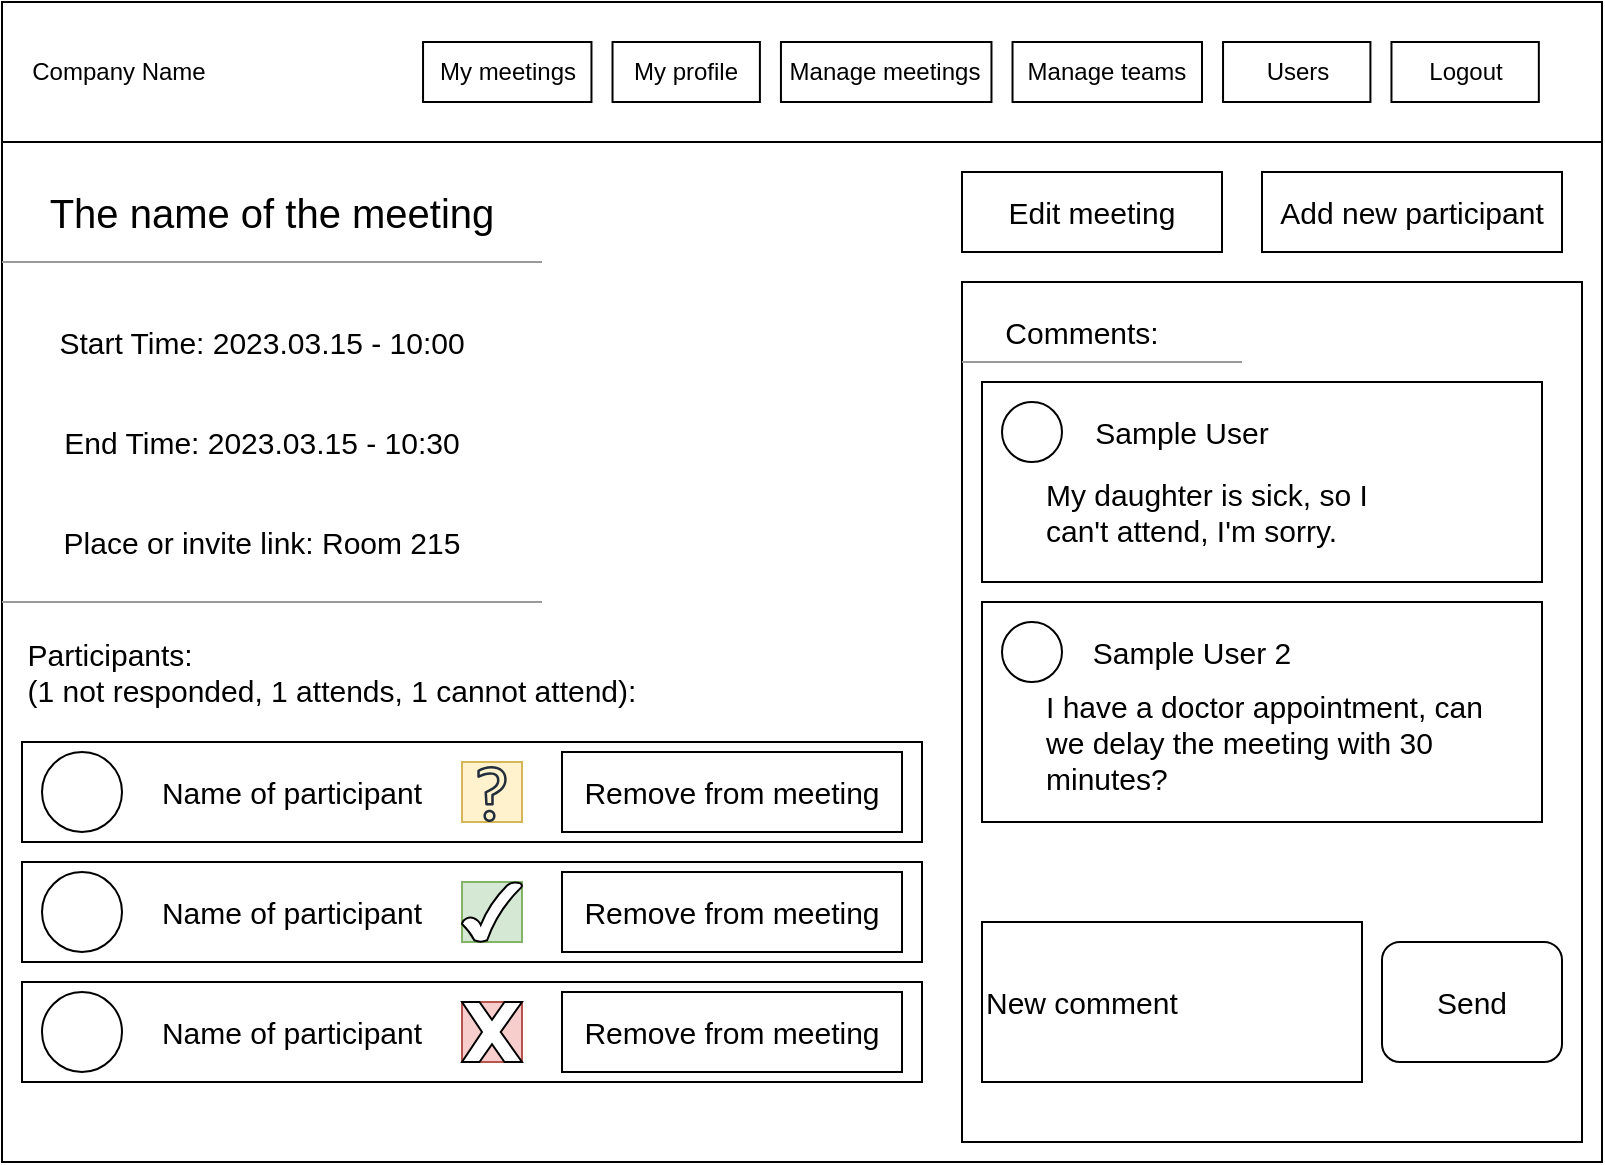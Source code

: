 <mxfile version="20.8.16" type="device"><diagram id="4ILzOliwVjyRYVdRDfH_" name="1 oldal"><mxGraphModel dx="1050" dy="621" grid="1" gridSize="10" guides="1" tooltips="1" connect="1" arrows="1" fold="1" page="1" pageScale="1" pageWidth="827" pageHeight="1169" math="0" shadow="0"><root><mxCell id="0"/><mxCell id="1" parent="0"/><mxCell id="EwhIhMpc01cpXbXBkx0_-1" value="" style="rounded=0;whiteSpace=wrap;html=1;" vertex="1" parent="1"><mxGeometry x="10" y="10" width="800" height="580" as="geometry"/></mxCell><mxCell id="EwhIhMpc01cpXbXBkx0_-10" value="" style="group" vertex="1" connectable="0" parent="1"><mxGeometry x="10" y="10" width="800" height="70" as="geometry"/></mxCell><mxCell id="EwhIhMpc01cpXbXBkx0_-2" value="" style="rounded=0;whiteSpace=wrap;html=1;" vertex="1" parent="EwhIhMpc01cpXbXBkx0_-10"><mxGeometry width="800" height="70" as="geometry"/></mxCell><mxCell id="EwhIhMpc01cpXbXBkx0_-3" value="Company Name" style="text;html=1;strokeColor=none;fillColor=none;align=center;verticalAlign=middle;whiteSpace=wrap;rounded=0;" vertex="1" parent="EwhIhMpc01cpXbXBkx0_-10"><mxGeometry x="10.526" y="20" width="94.737" height="30" as="geometry"/></mxCell><mxCell id="EwhIhMpc01cpXbXBkx0_-4" value="Logout" style="rounded=0;whiteSpace=wrap;html=1;" vertex="1" parent="EwhIhMpc01cpXbXBkx0_-10"><mxGeometry x="694.737" y="20" width="73.684" height="30" as="geometry"/></mxCell><mxCell id="EwhIhMpc01cpXbXBkx0_-5" value="Users" style="rounded=0;whiteSpace=wrap;html=1;" vertex="1" parent="EwhIhMpc01cpXbXBkx0_-10"><mxGeometry x="610.526" y="20" width="73.684" height="30" as="geometry"/></mxCell><mxCell id="EwhIhMpc01cpXbXBkx0_-6" value="Manage teams" style="rounded=0;whiteSpace=wrap;html=1;" vertex="1" parent="EwhIhMpc01cpXbXBkx0_-10"><mxGeometry x="505.263" y="20" width="94.737" height="30" as="geometry"/></mxCell><mxCell id="EwhIhMpc01cpXbXBkx0_-7" value="Manage meetings" style="rounded=0;whiteSpace=wrap;html=1;" vertex="1" parent="EwhIhMpc01cpXbXBkx0_-10"><mxGeometry x="389.474" y="20" width="105.263" height="30" as="geometry"/></mxCell><mxCell id="EwhIhMpc01cpXbXBkx0_-8" value="My profile" style="rounded=0;whiteSpace=wrap;html=1;" vertex="1" parent="EwhIhMpc01cpXbXBkx0_-10"><mxGeometry x="305.263" y="20" width="73.684" height="30" as="geometry"/></mxCell><mxCell id="EwhIhMpc01cpXbXBkx0_-9" value="My meetings" style="rounded=0;whiteSpace=wrap;html=1;" vertex="1" parent="EwhIhMpc01cpXbXBkx0_-10"><mxGeometry x="210.526" y="20" width="84.211" height="30" as="geometry"/></mxCell><mxCell id="EwhIhMpc01cpXbXBkx0_-11" value="&lt;font style=&quot;font-size: 20px;&quot;&gt;The name of the meeting&lt;/font&gt;" style="text;html=1;strokeColor=none;fillColor=none;align=center;verticalAlign=middle;whiteSpace=wrap;rounded=0;" vertex="1" parent="1"><mxGeometry x="10" y="90" width="270" height="50" as="geometry"/></mxCell><mxCell id="EwhIhMpc01cpXbXBkx0_-17" value="" style="verticalLabelPosition=bottom;shadow=0;dashed=0;align=center;html=1;verticalAlign=top;strokeWidth=1;shape=mxgraph.mockup.markup.line;strokeColor=#999999;fontSize=20;" vertex="1" parent="1"><mxGeometry x="10" y="130" width="270" height="20" as="geometry"/></mxCell><mxCell id="EwhIhMpc01cpXbXBkx0_-19" value="&lt;font style=&quot;font-size: 15px;&quot;&gt;Start Time: 2023.03.15 - 10:00&lt;/font&gt;" style="text;html=1;strokeColor=none;fillColor=none;align=center;verticalAlign=middle;whiteSpace=wrap;rounded=0;fontSize=19;" vertex="1" parent="1"><mxGeometry x="20" y="160" width="240" height="40" as="geometry"/></mxCell><mxCell id="EwhIhMpc01cpXbXBkx0_-20" value="&lt;font style=&quot;font-size: 15px;&quot;&gt;End Time: 2023.03.15 - 10:30&lt;/font&gt;" style="text;html=1;strokeColor=none;fillColor=none;align=center;verticalAlign=middle;whiteSpace=wrap;rounded=0;fontSize=19;" vertex="1" parent="1"><mxGeometry x="20" y="210" width="240" height="40" as="geometry"/></mxCell><mxCell id="EwhIhMpc01cpXbXBkx0_-21" value="&lt;font style=&quot;font-size: 15px;&quot;&gt;Place or invite link: Room 215&lt;/font&gt;" style="text;html=1;strokeColor=none;fillColor=none;align=center;verticalAlign=middle;whiteSpace=wrap;rounded=0;fontSize=19;" vertex="1" parent="1"><mxGeometry x="20" y="260" width="240" height="40" as="geometry"/></mxCell><mxCell id="EwhIhMpc01cpXbXBkx0_-22" value="" style="verticalLabelPosition=bottom;shadow=0;dashed=0;align=center;html=1;verticalAlign=top;strokeWidth=1;shape=mxgraph.mockup.markup.line;strokeColor=#999999;fontSize=15;" vertex="1" parent="1"><mxGeometry x="10" y="300" width="270" height="20" as="geometry"/></mxCell><mxCell id="EwhIhMpc01cpXbXBkx0_-23" value="&lt;div style=&quot;text-align: left;&quot;&gt;&lt;span style=&quot;background-color: initial;&quot;&gt;Participants:&lt;/span&gt;&lt;/div&gt;(1 not responded, 1 attends, 1 cannot attend):" style="text;html=1;strokeColor=none;fillColor=none;align=center;verticalAlign=middle;whiteSpace=wrap;rounded=0;fontSize=15;" vertex="1" parent="1"><mxGeometry x="20" y="330" width="310" height="30" as="geometry"/></mxCell><mxCell id="EwhIhMpc01cpXbXBkx0_-35" value="" style="group" vertex="1" connectable="0" parent="1"><mxGeometry x="20" y="380" width="450" height="50" as="geometry"/></mxCell><mxCell id="EwhIhMpc01cpXbXBkx0_-24" value="" style="rounded=0;whiteSpace=wrap;html=1;fontSize=15;" vertex="1" parent="EwhIhMpc01cpXbXBkx0_-35"><mxGeometry width="450" height="50" as="geometry"/></mxCell><mxCell id="EwhIhMpc01cpXbXBkx0_-25" value="" style="ellipse;whiteSpace=wrap;html=1;aspect=fixed;fontSize=15;" vertex="1" parent="EwhIhMpc01cpXbXBkx0_-35"><mxGeometry x="10" y="5" width="40" height="40" as="geometry"/></mxCell><mxCell id="EwhIhMpc01cpXbXBkx0_-26" value="Name of participant" style="text;html=1;strokeColor=none;fillColor=none;align=center;verticalAlign=middle;whiteSpace=wrap;rounded=0;fontSize=15;" vertex="1" parent="EwhIhMpc01cpXbXBkx0_-35"><mxGeometry x="60" y="10" width="150" height="30" as="geometry"/></mxCell><mxCell id="EwhIhMpc01cpXbXBkx0_-28" value="" style="whiteSpace=wrap;html=1;aspect=fixed;fontSize=15;fillColor=#fff2cc;strokeColor=#d6b656;" vertex="1" parent="EwhIhMpc01cpXbXBkx0_-35"><mxGeometry x="220" y="10" width="30" height="30" as="geometry"/></mxCell><mxCell id="EwhIhMpc01cpXbXBkx0_-30" value="Remove from meeting" style="rounded=0;whiteSpace=wrap;html=1;fontSize=15;" vertex="1" parent="EwhIhMpc01cpXbXBkx0_-35"><mxGeometry x="270" y="5" width="170" height="40" as="geometry"/></mxCell><mxCell id="EwhIhMpc01cpXbXBkx0_-51" value="" style="sketch=0;outlineConnect=0;fontColor=#232F3E;gradientColor=none;fillColor=#232F3D;strokeColor=none;dashed=0;verticalLabelPosition=bottom;verticalAlign=top;align=center;html=1;fontSize=12;fontStyle=0;aspect=fixed;pointerEvents=1;shape=mxgraph.aws4.question;" vertex="1" parent="EwhIhMpc01cpXbXBkx0_-35"><mxGeometry x="227.64" y="12" width="14.72" height="28" as="geometry"/></mxCell><mxCell id="EwhIhMpc01cpXbXBkx0_-36" value="" style="group" vertex="1" connectable="0" parent="1"><mxGeometry x="20" y="440" width="450" height="50" as="geometry"/></mxCell><mxCell id="EwhIhMpc01cpXbXBkx0_-37" value="" style="rounded=0;whiteSpace=wrap;html=1;fontSize=15;" vertex="1" parent="EwhIhMpc01cpXbXBkx0_-36"><mxGeometry width="450" height="50" as="geometry"/></mxCell><mxCell id="EwhIhMpc01cpXbXBkx0_-38" value="" style="ellipse;whiteSpace=wrap;html=1;aspect=fixed;fontSize=15;" vertex="1" parent="EwhIhMpc01cpXbXBkx0_-36"><mxGeometry x="10" y="5" width="40" height="40" as="geometry"/></mxCell><mxCell id="EwhIhMpc01cpXbXBkx0_-39" value="Name of participant" style="text;html=1;strokeColor=none;fillColor=none;align=center;verticalAlign=middle;whiteSpace=wrap;rounded=0;fontSize=15;" vertex="1" parent="EwhIhMpc01cpXbXBkx0_-36"><mxGeometry x="60" y="10" width="150" height="30" as="geometry"/></mxCell><mxCell id="EwhIhMpc01cpXbXBkx0_-40" value="" style="whiteSpace=wrap;html=1;aspect=fixed;fontSize=15;fillColor=#d5e8d4;strokeColor=#82b366;" vertex="1" parent="EwhIhMpc01cpXbXBkx0_-36"><mxGeometry x="220" y="10" width="30" height="30" as="geometry"/></mxCell><mxCell id="EwhIhMpc01cpXbXBkx0_-41" value="Remove from meeting" style="rounded=0;whiteSpace=wrap;html=1;fontSize=15;" vertex="1" parent="EwhIhMpc01cpXbXBkx0_-36"><mxGeometry x="270" y="5" width="170" height="40" as="geometry"/></mxCell><mxCell id="EwhIhMpc01cpXbXBkx0_-49" value="" style="verticalLabelPosition=bottom;verticalAlign=top;html=1;shape=mxgraph.basic.tick;fontSize=15;" vertex="1" parent="EwhIhMpc01cpXbXBkx0_-36"><mxGeometry x="220" y="10" width="30" height="30" as="geometry"/></mxCell><mxCell id="EwhIhMpc01cpXbXBkx0_-42" value="" style="group" vertex="1" connectable="0" parent="1"><mxGeometry x="20" y="500" width="450" height="50" as="geometry"/></mxCell><mxCell id="EwhIhMpc01cpXbXBkx0_-43" value="" style="rounded=0;whiteSpace=wrap;html=1;fontSize=15;" vertex="1" parent="EwhIhMpc01cpXbXBkx0_-42"><mxGeometry width="450" height="50" as="geometry"/></mxCell><mxCell id="EwhIhMpc01cpXbXBkx0_-44" value="" style="ellipse;whiteSpace=wrap;html=1;aspect=fixed;fontSize=15;" vertex="1" parent="EwhIhMpc01cpXbXBkx0_-42"><mxGeometry x="10" y="5" width="40" height="40" as="geometry"/></mxCell><mxCell id="EwhIhMpc01cpXbXBkx0_-45" value="Name of participant" style="text;html=1;strokeColor=none;fillColor=none;align=center;verticalAlign=middle;whiteSpace=wrap;rounded=0;fontSize=15;" vertex="1" parent="EwhIhMpc01cpXbXBkx0_-42"><mxGeometry x="60" y="10" width="150" height="30" as="geometry"/></mxCell><mxCell id="EwhIhMpc01cpXbXBkx0_-46" value="" style="whiteSpace=wrap;html=1;aspect=fixed;fontSize=15;fillColor=#f8cecc;strokeColor=#b85450;" vertex="1" parent="EwhIhMpc01cpXbXBkx0_-42"><mxGeometry x="220" y="10" width="30" height="30" as="geometry"/></mxCell><mxCell id="EwhIhMpc01cpXbXBkx0_-47" value="Remove from meeting" style="rounded=0;whiteSpace=wrap;html=1;fontSize=15;" vertex="1" parent="EwhIhMpc01cpXbXBkx0_-42"><mxGeometry x="270" y="5" width="170" height="40" as="geometry"/></mxCell><mxCell id="EwhIhMpc01cpXbXBkx0_-50" value="" style="verticalLabelPosition=bottom;verticalAlign=top;html=1;shape=mxgraph.basic.x;fontSize=15;" vertex="1" parent="EwhIhMpc01cpXbXBkx0_-42"><mxGeometry x="220" y="10" width="30" height="30" as="geometry"/></mxCell><mxCell id="EwhIhMpc01cpXbXBkx0_-52" value="Edit meeting" style="rounded=0;whiteSpace=wrap;html=1;fontSize=15;" vertex="1" parent="1"><mxGeometry x="490" y="95" width="130" height="40" as="geometry"/></mxCell><mxCell id="EwhIhMpc01cpXbXBkx0_-53" value="Add new participant" style="rounded=0;whiteSpace=wrap;html=1;fontSize=15;" vertex="1" parent="1"><mxGeometry x="640" y="95" width="150" height="40" as="geometry"/></mxCell><mxCell id="EwhIhMpc01cpXbXBkx0_-54" value="" style="rounded=0;whiteSpace=wrap;html=1;fontSize=15;" vertex="1" parent="1"><mxGeometry x="490" y="150" width="310" height="430" as="geometry"/></mxCell><mxCell id="EwhIhMpc01cpXbXBkx0_-55" value="Comments:" style="text;html=1;strokeColor=none;fillColor=none;align=center;verticalAlign=middle;whiteSpace=wrap;rounded=0;fontSize=15;" vertex="1" parent="1"><mxGeometry x="500" y="160" width="100" height="30" as="geometry"/></mxCell><mxCell id="EwhIhMpc01cpXbXBkx0_-56" value="" style="rounded=0;whiteSpace=wrap;html=1;fontSize=15;" vertex="1" parent="1"><mxGeometry x="500" y="200" width="280" height="100" as="geometry"/></mxCell><mxCell id="EwhIhMpc01cpXbXBkx0_-57" value="" style="verticalLabelPosition=bottom;shadow=0;dashed=0;align=center;html=1;verticalAlign=top;strokeWidth=1;shape=mxgraph.mockup.markup.line;strokeColor=#999999;fontSize=15;" vertex="1" parent="1"><mxGeometry x="490" y="180" width="140" height="20" as="geometry"/></mxCell><mxCell id="EwhIhMpc01cpXbXBkx0_-58" value="" style="ellipse;whiteSpace=wrap;html=1;aspect=fixed;fontSize=15;" vertex="1" parent="1"><mxGeometry x="510" y="210" width="30" height="30" as="geometry"/></mxCell><mxCell id="EwhIhMpc01cpXbXBkx0_-59" value="Sample User" style="text;html=1;strokeColor=none;fillColor=none;align=center;verticalAlign=middle;whiteSpace=wrap;rounded=0;fontSize=15;" vertex="1" parent="1"><mxGeometry x="550" y="210" width="100" height="30" as="geometry"/></mxCell><mxCell id="EwhIhMpc01cpXbXBkx0_-60" value="My daughter is sick, so I can't attend, I'm sorry." style="text;html=1;strokeColor=none;fillColor=none;align=left;verticalAlign=middle;whiteSpace=wrap;rounded=0;fontSize=15;" vertex="1" parent="1"><mxGeometry x="530" y="250" width="190" height="30" as="geometry"/></mxCell><mxCell id="EwhIhMpc01cpXbXBkx0_-61" value="" style="rounded=0;whiteSpace=wrap;html=1;fontSize=15;" vertex="1" parent="1"><mxGeometry x="500" y="310" width="280" height="110" as="geometry"/></mxCell><mxCell id="EwhIhMpc01cpXbXBkx0_-62" value="" style="ellipse;whiteSpace=wrap;html=1;aspect=fixed;fontSize=15;" vertex="1" parent="1"><mxGeometry x="510" y="320" width="30" height="30" as="geometry"/></mxCell><mxCell id="EwhIhMpc01cpXbXBkx0_-63" value="Sample User 2" style="text;html=1;strokeColor=none;fillColor=none;align=center;verticalAlign=middle;whiteSpace=wrap;rounded=0;fontSize=15;" vertex="1" parent="1"><mxGeometry x="550" y="320" width="110" height="30" as="geometry"/></mxCell><mxCell id="EwhIhMpc01cpXbXBkx0_-64" value="I have a doctor appointment, can we delay the meeting with 30 minutes?" style="text;html=1;strokeColor=none;fillColor=none;align=left;verticalAlign=middle;whiteSpace=wrap;rounded=0;fontSize=15;" vertex="1" parent="1"><mxGeometry x="530" y="360" width="230" height="40" as="geometry"/></mxCell><mxCell id="EwhIhMpc01cpXbXBkx0_-65" value="New comment" style="rounded=0;whiteSpace=wrap;html=1;fontSize=15;align=left;" vertex="1" parent="1"><mxGeometry x="500" y="470" width="190" height="80" as="geometry"/></mxCell><mxCell id="EwhIhMpc01cpXbXBkx0_-68" value="Send&lt;br&gt;" style="rounded=1;whiteSpace=wrap;html=1;fontSize=15;" vertex="1" parent="1"><mxGeometry x="700" y="480" width="90" height="60" as="geometry"/></mxCell></root></mxGraphModel></diagram></mxfile>